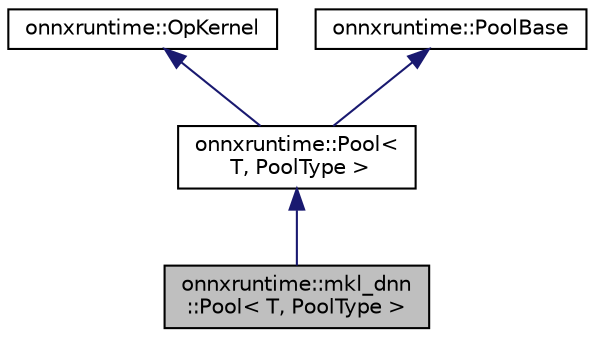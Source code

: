 digraph "onnxruntime::mkl_dnn::Pool&lt; T, PoolType &gt;"
{
  edge [fontname="Helvetica",fontsize="10",labelfontname="Helvetica",labelfontsize="10"];
  node [fontname="Helvetica",fontsize="10",shape=record];
  Node0 [label="onnxruntime::mkl_dnn\l::Pool\< T, PoolType \>",height=0.2,width=0.4,color="black", fillcolor="grey75", style="filled", fontcolor="black"];
  Node1 -> Node0 [dir="back",color="midnightblue",fontsize="10",style="solid",fontname="Helvetica"];
  Node1 [label="onnxruntime::Pool\<\l T, PoolType \>",height=0.2,width=0.4,color="black", fillcolor="white", style="filled",URL="$classonnxruntime_1_1Pool.html"];
  Node2 -> Node1 [dir="back",color="midnightblue",fontsize="10",style="solid",fontname="Helvetica"];
  Node2 [label="onnxruntime::OpKernel",height=0.2,width=0.4,color="black", fillcolor="white", style="filled",URL="$classonnxruntime_1_1OpKernel.html"];
  Node3 -> Node1 [dir="back",color="midnightblue",fontsize="10",style="solid",fontname="Helvetica"];
  Node3 [label="onnxruntime::PoolBase",height=0.2,width=0.4,color="black", fillcolor="white", style="filled",URL="$classonnxruntime_1_1PoolBase.html"];
}
